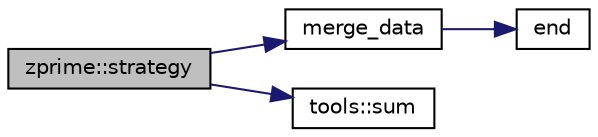 digraph "zprime::strategy"
{
 // INTERACTIVE_SVG=YES
 // LATEX_PDF_SIZE
  edge [fontname="Helvetica",fontsize="10",labelfontname="Helvetica",labelfontsize="10"];
  node [fontname="Helvetica",fontsize="10",shape=record];
  rankdir="LR";
  Node1 [label="zprime::strategy",height=0.2,width=0.4,color="black", fillcolor="grey75", style="filled", fontcolor="black",tooltip=" "];
  Node1 -> Node2 [color="midnightblue",fontsize="10",style="solid",fontname="Helvetica"];
  Node2 [label="merge_data",height=0.2,width=0.4,color="black", fillcolor="white", style="filled",URL="$merge__cast_8h.html#a205af11d07be8d10770e7392817fc5c3",tooltip=" "];
  Node2 -> Node3 [color="midnightblue",fontsize="10",style="solid",fontname="Helvetica"];
  Node3 [label="end",height=0.2,width=0.4,color="black", fillcolor="white", style="filled",URL="$_3name_4_8h.html#a64e9fa75beda50a9e8400ee0d4e61984",tooltip=" "];
  Node1 -> Node4 [color="midnightblue",fontsize="10",style="solid",fontname="Helvetica"];
  Node4 [label="tools::sum",height=0.2,width=0.4,color="black", fillcolor="white", style="filled",URL="$classtools.html#a7b784121d8b368a64995feddc7083469",tooltip="Sums the elements of a vector."];
}
